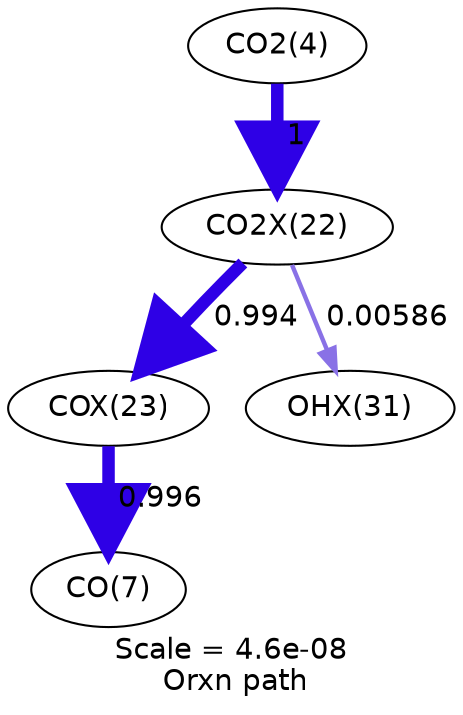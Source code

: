 digraph reaction_paths {
center=1;
s25 -> s2[fontname="Helvetica", penwidth=6, arrowsize=3, color="0.7, 1.5, 0.9"
, label=" 1"];
s2 -> s3[fontname="Helvetica", penwidth=6, arrowsize=3, color="0.7, 1.49, 0.9"
, label=" 0.994"];
s2 -> s11[fontname="Helvetica", penwidth=2.12, arrowsize=1.06, color="0.7, 0.506, 0.9"
, label=" 0.00586"];
s3 -> s28[fontname="Helvetica", penwidth=6, arrowsize=3, color="0.7, 1.5, 0.9"
, label=" 0.996"];
s2 [ fontname="Helvetica", label="CO2X(22)"];
s3 [ fontname="Helvetica", label="COX(23)"];
s11 [ fontname="Helvetica", label="OHX(31)"];
s25 [ fontname="Helvetica", label="CO2(4)"];
s28 [ fontname="Helvetica", label="CO(7)"];
 label = "Scale = 4.6e-08\l Orxn path";
 fontname = "Helvetica";
}
